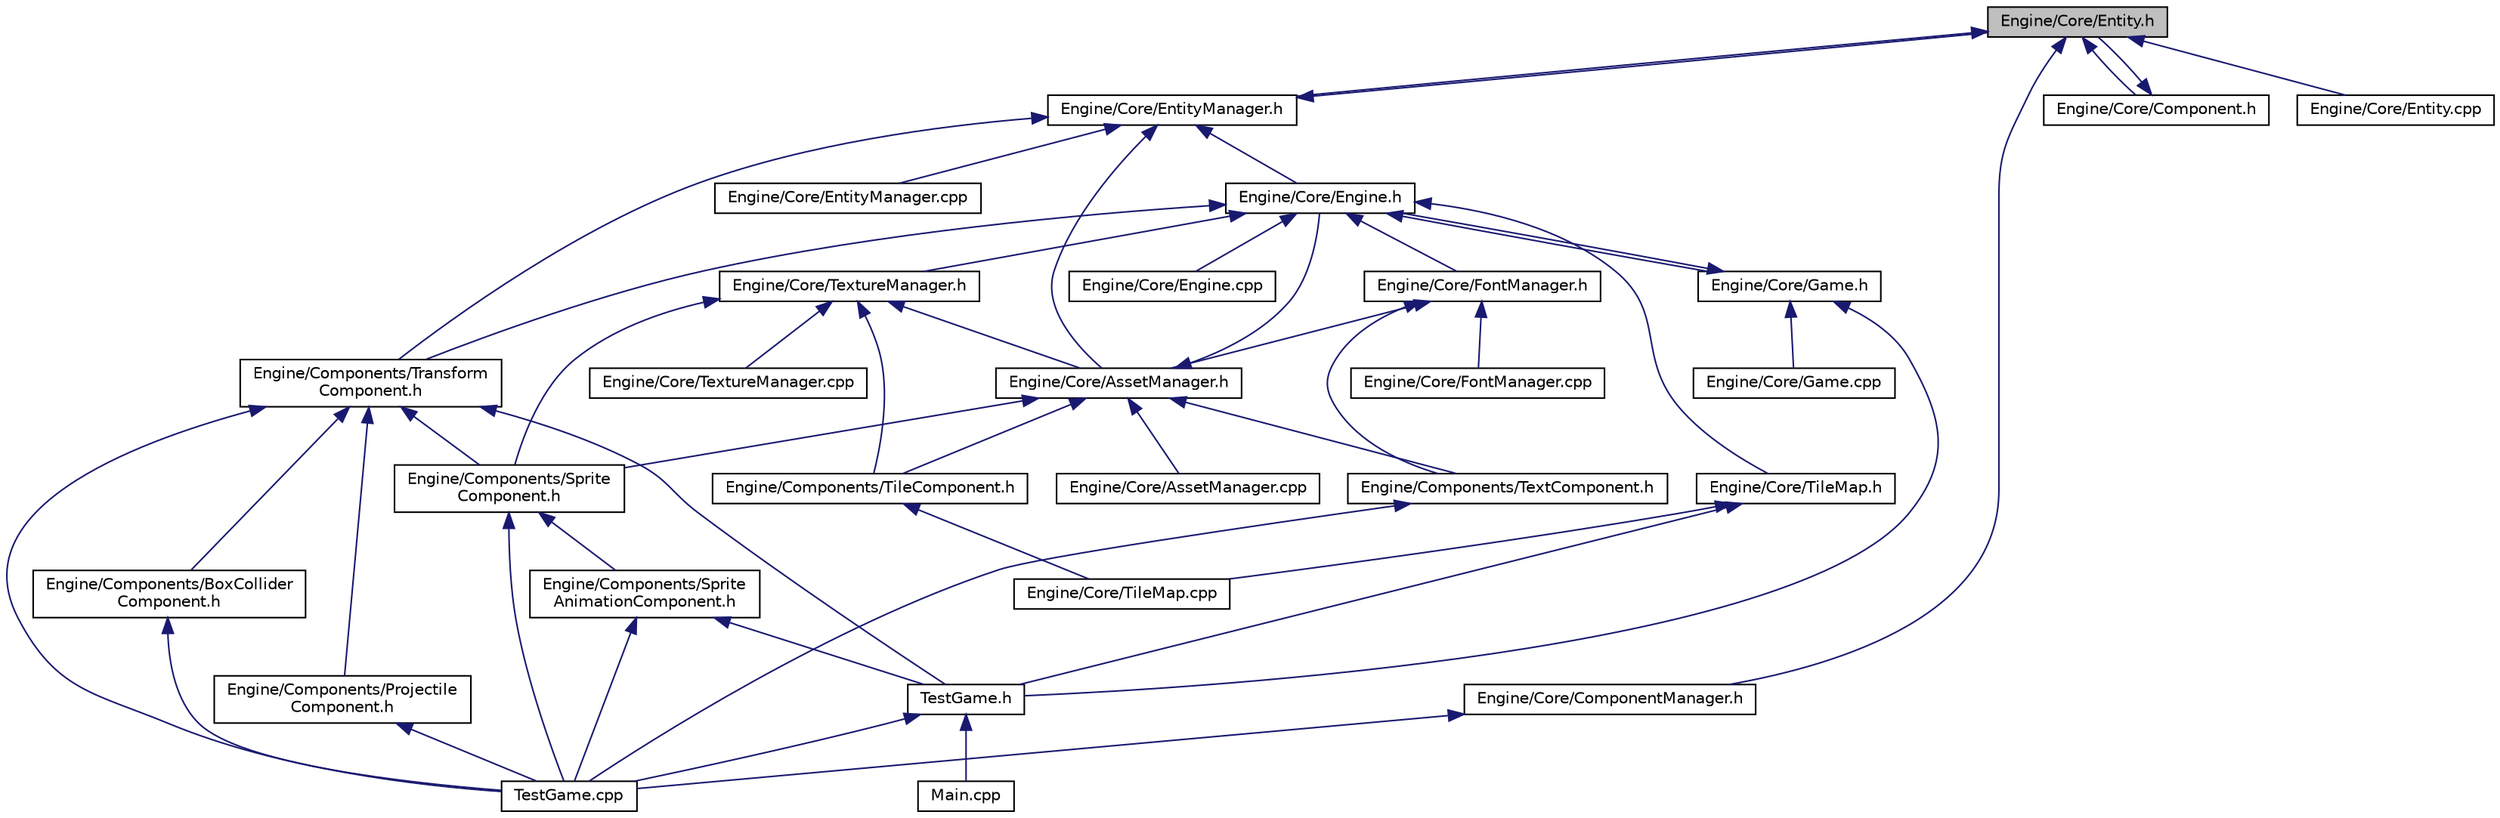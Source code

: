 digraph "Engine/Core/Entity.h"
{
  edge [fontname="Helvetica",fontsize="10",labelfontname="Helvetica",labelfontsize="10"];
  node [fontname="Helvetica",fontsize="10",shape=record];
  Node1 [label="Engine/Core/Entity.h",height=0.2,width=0.4,color="black", fillcolor="grey75", style="filled", fontcolor="black"];
  Node1 -> Node2 [dir="back",color="midnightblue",fontsize="10",style="solid",fontname="Helvetica"];
  Node2 [label="Engine/Core/EntityManager.h",height=0.2,width=0.4,color="black", fillcolor="white", style="filled",URL="$_entity_manager_8h.html"];
  Node2 -> Node3 [dir="back",color="midnightblue",fontsize="10",style="solid",fontname="Helvetica"];
  Node3 [label="Engine/Components/Transform\lComponent.h",height=0.2,width=0.4,color="black", fillcolor="white", style="filled",URL="$_transform_component_8h.html"];
  Node3 -> Node4 [dir="back",color="midnightblue",fontsize="10",style="solid",fontname="Helvetica"];
  Node4 [label="Engine/Components/BoxCollider\lComponent.h",height=0.2,width=0.4,color="black", fillcolor="white", style="filled",URL="$_box_collider_component_8h.html"];
  Node4 -> Node5 [dir="back",color="midnightblue",fontsize="10",style="solid",fontname="Helvetica"];
  Node5 [label="TestGame.cpp",height=0.2,width=0.4,color="black", fillcolor="white", style="filled",URL="$_test_game_8cpp.html"];
  Node3 -> Node6 [dir="back",color="midnightblue",fontsize="10",style="solid",fontname="Helvetica"];
  Node6 [label="Engine/Components/Projectile\lComponent.h",height=0.2,width=0.4,color="black", fillcolor="white", style="filled",URL="$_projectile_component_8h.html"];
  Node6 -> Node5 [dir="back",color="midnightblue",fontsize="10",style="solid",fontname="Helvetica"];
  Node3 -> Node7 [dir="back",color="midnightblue",fontsize="10",style="solid",fontname="Helvetica"];
  Node7 [label="Engine/Components/Sprite\lComponent.h",height=0.2,width=0.4,color="black", fillcolor="white", style="filled",URL="$_sprite_component_8h.html"];
  Node7 -> Node8 [dir="back",color="midnightblue",fontsize="10",style="solid",fontname="Helvetica"];
  Node8 [label="Engine/Components/Sprite\lAnimationComponent.h",height=0.2,width=0.4,color="black", fillcolor="white", style="filled",URL="$_sprite_animation_component_8h.html"];
  Node8 -> Node9 [dir="back",color="midnightblue",fontsize="10",style="solid",fontname="Helvetica"];
  Node9 [label="TestGame.h",height=0.2,width=0.4,color="black", fillcolor="white", style="filled",URL="$_test_game_8h.html"];
  Node9 -> Node10 [dir="back",color="midnightblue",fontsize="10",style="solid",fontname="Helvetica"];
  Node10 [label="Main.cpp",height=0.2,width=0.4,color="black", fillcolor="white", style="filled",URL="$_main_8cpp.html"];
  Node9 -> Node5 [dir="back",color="midnightblue",fontsize="10",style="solid",fontname="Helvetica"];
  Node8 -> Node5 [dir="back",color="midnightblue",fontsize="10",style="solid",fontname="Helvetica"];
  Node7 -> Node5 [dir="back",color="midnightblue",fontsize="10",style="solid",fontname="Helvetica"];
  Node3 -> Node9 [dir="back",color="midnightblue",fontsize="10",style="solid",fontname="Helvetica"];
  Node3 -> Node5 [dir="back",color="midnightblue",fontsize="10",style="solid",fontname="Helvetica"];
  Node2 -> Node1 [dir="back",color="midnightblue",fontsize="10",style="solid",fontname="Helvetica"];
  Node2 -> Node11 [dir="back",color="midnightblue",fontsize="10",style="solid",fontname="Helvetica"];
  Node11 [label="Engine/Core/Engine.h",height=0.2,width=0.4,color="black", fillcolor="white", style="filled",URL="$_engine_8h.html"];
  Node11 -> Node3 [dir="back",color="midnightblue",fontsize="10",style="solid",fontname="Helvetica"];
  Node11 -> Node12 [dir="back",color="midnightblue",fontsize="10",style="solid",fontname="Helvetica"];
  Node12 [label="Engine/Core/TextureManager.h",height=0.2,width=0.4,color="black", fillcolor="white", style="filled",URL="$_texture_manager_8h.html"];
  Node12 -> Node13 [dir="back",color="midnightblue",fontsize="10",style="solid",fontname="Helvetica"];
  Node13 [label="Engine/Core/AssetManager.h",height=0.2,width=0.4,color="black", fillcolor="white", style="filled",URL="$_asset_manager_8h.html"];
  Node13 -> Node11 [dir="back",color="midnightblue",fontsize="10",style="solid",fontname="Helvetica"];
  Node13 -> Node7 [dir="back",color="midnightblue",fontsize="10",style="solid",fontname="Helvetica"];
  Node13 -> Node14 [dir="back",color="midnightblue",fontsize="10",style="solid",fontname="Helvetica"];
  Node14 [label="Engine/Components/TextComponent.h",height=0.2,width=0.4,color="black", fillcolor="white", style="filled",URL="$_text_component_8h.html"];
  Node14 -> Node5 [dir="back",color="midnightblue",fontsize="10",style="solid",fontname="Helvetica"];
  Node13 -> Node15 [dir="back",color="midnightblue",fontsize="10",style="solid",fontname="Helvetica"];
  Node15 [label="Engine/Components/TileComponent.h",height=0.2,width=0.4,color="black", fillcolor="white", style="filled",URL="$_tile_component_8h.html"];
  Node15 -> Node16 [dir="back",color="midnightblue",fontsize="10",style="solid",fontname="Helvetica"];
  Node16 [label="Engine/Core/TileMap.cpp",height=0.2,width=0.4,color="black", fillcolor="white", style="filled",URL="$_tile_map_8cpp.html"];
  Node13 -> Node17 [dir="back",color="midnightblue",fontsize="10",style="solid",fontname="Helvetica"];
  Node17 [label="Engine/Core/AssetManager.cpp",height=0.2,width=0.4,color="black", fillcolor="white", style="filled",URL="$_asset_manager_8cpp.html"];
  Node12 -> Node7 [dir="back",color="midnightblue",fontsize="10",style="solid",fontname="Helvetica"];
  Node12 -> Node15 [dir="back",color="midnightblue",fontsize="10",style="solid",fontname="Helvetica"];
  Node12 -> Node18 [dir="back",color="midnightblue",fontsize="10",style="solid",fontname="Helvetica"];
  Node18 [label="Engine/Core/TextureManager.cpp",height=0.2,width=0.4,color="black", fillcolor="white", style="filled",URL="$_texture_manager_8cpp.html"];
  Node11 -> Node19 [dir="back",color="midnightblue",fontsize="10",style="solid",fontname="Helvetica"];
  Node19 [label="Engine/Core/FontManager.h",height=0.2,width=0.4,color="black", fillcolor="white", style="filled",URL="$_font_manager_8h.html"];
  Node19 -> Node13 [dir="back",color="midnightblue",fontsize="10",style="solid",fontname="Helvetica"];
  Node19 -> Node14 [dir="back",color="midnightblue",fontsize="10",style="solid",fontname="Helvetica"];
  Node19 -> Node20 [dir="back",color="midnightblue",fontsize="10",style="solid",fontname="Helvetica"];
  Node20 [label="Engine/Core/FontManager.cpp",height=0.2,width=0.4,color="black", fillcolor="white", style="filled",URL="$_font_manager_8cpp.html"];
  Node11 -> Node21 [dir="back",color="midnightblue",fontsize="10",style="solid",fontname="Helvetica"];
  Node21 [label="Engine/Core/Game.h",height=0.2,width=0.4,color="black", fillcolor="white", style="filled",URL="$_game_8h.html"];
  Node21 -> Node11 [dir="back",color="midnightblue",fontsize="10",style="solid",fontname="Helvetica"];
  Node21 -> Node22 [dir="back",color="midnightblue",fontsize="10",style="solid",fontname="Helvetica"];
  Node22 [label="Engine/Core/Game.cpp",height=0.2,width=0.4,color="black", fillcolor="white", style="filled",URL="$_game_8cpp.html"];
  Node21 -> Node9 [dir="back",color="midnightblue",fontsize="10",style="solid",fontname="Helvetica"];
  Node11 -> Node23 [dir="back",color="midnightblue",fontsize="10",style="solid",fontname="Helvetica"];
  Node23 [label="Engine/Core/Engine.cpp",height=0.2,width=0.4,color="black", fillcolor="white", style="filled",URL="$_engine_8cpp.html"];
  Node11 -> Node24 [dir="back",color="midnightblue",fontsize="10",style="solid",fontname="Helvetica"];
  Node24 [label="Engine/Core/TileMap.h",height=0.2,width=0.4,color="black", fillcolor="white", style="filled",URL="$_tile_map_8h.html"];
  Node24 -> Node16 [dir="back",color="midnightblue",fontsize="10",style="solid",fontname="Helvetica"];
  Node24 -> Node9 [dir="back",color="midnightblue",fontsize="10",style="solid",fontname="Helvetica"];
  Node2 -> Node13 [dir="back",color="midnightblue",fontsize="10",style="solid",fontname="Helvetica"];
  Node2 -> Node25 [dir="back",color="midnightblue",fontsize="10",style="solid",fontname="Helvetica"];
  Node25 [label="Engine/Core/EntityManager.cpp",height=0.2,width=0.4,color="black", fillcolor="white", style="filled",URL="$_entity_manager_8cpp.html"];
  Node1 -> Node26 [dir="back",color="midnightblue",fontsize="10",style="solid",fontname="Helvetica"];
  Node26 [label="Engine/Core/Component.h",height=0.2,width=0.4,color="black", fillcolor="white", style="filled",URL="$_component_8h.html"];
  Node26 -> Node1 [dir="back",color="midnightblue",fontsize="10",style="solid",fontname="Helvetica"];
  Node1 -> Node27 [dir="back",color="midnightblue",fontsize="10",style="solid",fontname="Helvetica"];
  Node27 [label="Engine/Core/ComponentManager.h",height=0.2,width=0.4,color="black", fillcolor="white", style="filled",URL="$_component_manager_8h.html"];
  Node27 -> Node5 [dir="back",color="midnightblue",fontsize="10",style="solid",fontname="Helvetica"];
  Node1 -> Node28 [dir="back",color="midnightblue",fontsize="10",style="solid",fontname="Helvetica"];
  Node28 [label="Engine/Core/Entity.cpp",height=0.2,width=0.4,color="black", fillcolor="white", style="filled",URL="$_entity_8cpp.html"];
}
